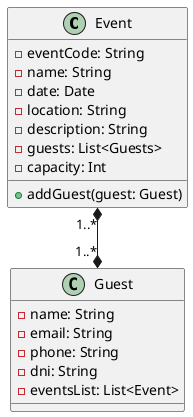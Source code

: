 @startuml Class Diagram

class Event {
    - eventCode: String
    - name: String
    - date: Date
    - location: String
    - description: String
    - guests: List<Guests>
    - capacity: Int
    + addGuest(guest: Guest)
}

class Guest {
    - name: String
    - email: String
    - phone: String
    - dni: String
    - eventsList: List<Event>
}

Event "1..*" *--* "1..*" Guest